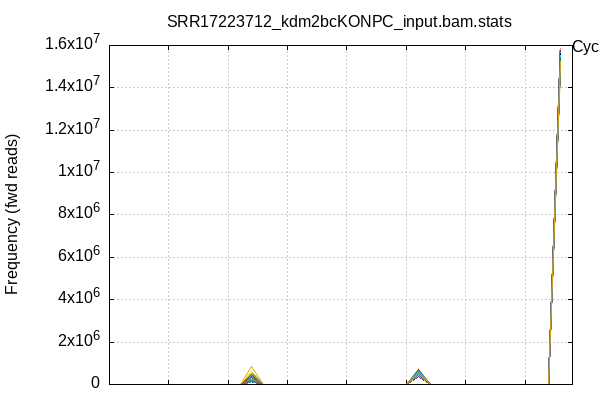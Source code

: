 
            set terminal png size 600,400 truecolor
            set output "SRR17223712_kdm2bcKONPC_input_stats/quals3.png"
            set grid xtics ytics y2tics back lc rgb "#cccccc"
            set multiplot
            
            set title "SRR17223712_kdm2bcKONPC_input.bam.stats" noenhanced
            set ylabel "Frequency (fwd reads)"
            set label "Cycle 6" at 38+1,15865788
            unset xlabel
            set xrange [0:39]
            set format x ""
            plot '-' using 1:2:3 with lines linecolor variable title ''
        1	0	1
2	0	1
3	0	1
4	0	1
5	0	1
6	0	1
7	0	1
8	0	1
9	0	1
10	0	1
11	0	1
12	318582	1
13	0	1
14	0	1
15	0	1
16	0	1
17	0	1
18	0	1
19	0	1
20	0	1
21	0	1
22	0	1
23	0	1
24	0	1
25	0	1
26	456720	1
27	0	1
28	0	1
29	0	1
30	0	1
31	0	1
32	0	1
33	0	1
34	0	1
35	0	1
36	0	1
37	0	1
38	15607670	1

1	0	2
2	0	2
3	3663	2
4	0	2
5	0	2
6	0	2
7	0	2
8	0	2
9	0	2
10	0	2
11	0	2
12	238288	2
13	0	2
14	0	2
15	0	2
16	0	2
17	0	2
18	0	2
19	0	2
20	0	2
21	0	2
22	0	2
23	0	2
24	0	2
25	0	2
26	439606	2
27	0	2
28	0	2
29	0	2
30	0	2
31	0	2
32	0	2
33	0	2
34	0	2
35	0	2
36	0	2
37	0	2
38	15701415	2

1	0	3
2	0	3
3	420	3
4	0	3
5	0	3
6	0	3
7	0	3
8	0	3
9	0	3
10	0	3
11	0	3
12	194847	3
13	0	3
14	0	3
15	0	3
16	0	3
17	0	3
18	0	3
19	0	3
20	0	3
21	0	3
22	0	3
23	0	3
24	0	3
25	0	3
26	399866	3
27	0	3
28	0	3
29	0	3
30	0	3
31	0	3
32	0	3
33	0	3
34	0	3
35	0	3
36	0	3
37	0	3
38	15787839	3

1	0	4
2	0	4
3	0	4
4	0	4
5	0	4
6	0	4
7	0	4
8	0	4
9	0	4
10	0	4
11	0	4
12	168970	4
13	0	4
14	0	4
15	0	4
16	0	4
17	0	4
18	0	4
19	0	4
20	0	4
21	0	4
22	0	4
23	0	4
24	0	4
25	0	4
26	380239	4
27	0	4
28	0	4
29	0	4
30	0	4
31	0	4
32	0	4
33	0	4
34	0	4
35	0	4
36	0	4
37	0	4
38	15833763	4

1	0	5
2	0	5
3	0	5
4	0	5
5	0	5
6	0	5
7	0	5
8	0	5
9	0	5
10	0	5
11	0	5
12	160645	5
13	0	5
14	0	5
15	0	5
16	0	5
17	0	5
18	0	5
19	0	5
20	0	5
21	0	5
22	0	5
23	0	5
24	0	5
25	0	5
26	374675	5
27	0	5
28	0	5
29	0	5
30	0	5
31	0	5
32	0	5
33	0	5
34	0	5
35	0	5
36	0	5
37	0	5
38	15847652	5

1	0	6
2	0	6
3	0	6
4	0	6
5	0	6
6	0	6
7	0	6
8	0	6
9	0	6
10	0	6
11	0	6
12	152616	6
13	0	6
14	0	6
15	0	6
16	0	6
17	0	6
18	0	6
19	0	6
20	0	6
21	0	6
22	0	6
23	0	6
24	0	6
25	0	6
26	364568	6
27	0	6
28	0	6
29	0	6
30	0	6
31	0	6
32	0	6
33	0	6
34	0	6
35	0	6
36	0	6
37	0	6
38	15865788	6

1	0	7
2	0	7
3	0	7
4	0	7
5	0	7
6	0	7
7	0	7
8	0	7
9	0	7
10	0	7
11	0	7
12	154288	7
13	0	7
14	0	7
15	0	7
16	0	7
17	0	7
18	0	7
19	0	7
20	0	7
21	0	7
22	0	7
23	0	7
24	0	7
25	0	7
26	384424	7
27	0	7
28	0	7
29	0	7
30	0	7
31	0	7
32	0	7
33	0	7
34	0	7
35	0	7
36	0	7
37	0	7
38	15844260	7

1	0	8
2	0	8
3	0	8
4	0	8
5	0	8
6	0	8
7	0	8
8	0	8
9	0	8
10	0	8
11	0	8
12	149519	8
13	0	8
14	0	8
15	0	8
16	0	8
17	0	8
18	0	8
19	0	8
20	0	8
21	0	8
22	0	8
23	0	8
24	0	8
25	0	8
26	377430	8
27	0	8
28	0	8
29	0	8
30	0	8
31	0	8
32	0	8
33	0	8
34	0	8
35	0	8
36	0	8
37	0	8
38	15856023	8

1	0	9
2	0	9
3	0	9
4	0	9
5	0	9
6	0	9
7	0	9
8	0	9
9	0	9
10	0	9
11	0	9
12	150281	9
13	0	9
14	0	9
15	0	9
16	0	9
17	0	9
18	0	9
19	0	9
20	0	9
21	0	9
22	0	9
23	0	9
24	0	9
25	0	9
26	374096	9
27	0	9
28	0	9
29	0	9
30	0	9
31	0	9
32	0	9
33	0	9
34	0	9
35	0	9
36	0	9
37	0	9
38	15858595	9

1	0	10
2	0	10
3	0	10
4	0	10
5	0	10
6	0	10
7	0	10
8	0	10
9	0	10
10	0	10
11	0	10
12	152568	10
13	0	10
14	0	10
15	0	10
16	0	10
17	0	10
18	0	10
19	0	10
20	0	10
21	0	10
22	0	10
23	0	10
24	0	10
25	0	10
26	394018	10
27	0	10
28	0	10
29	0	10
30	0	10
31	0	10
32	0	10
33	0	10
34	0	10
35	0	10
36	0	10
37	0	10
38	15836386	10

1	0	11
2	0	11
3	229	11
4	0	11
5	0	11
6	0	11
7	0	11
8	0	11
9	0	11
10	0	11
11	0	11
12	154263	11
13	0	11
14	0	11
15	0	11
16	0	11
17	0	11
18	0	11
19	0	11
20	0	11
21	0	11
22	0	11
23	0	11
24	0	11
25	0	11
26	387239	11
27	0	11
28	0	11
29	0	11
30	0	11
31	0	11
32	0	11
33	0	11
34	0	11
35	0	11
36	0	11
37	0	11
38	15841241	11

1	0	12
2	0	12
3	0	12
4	0	12
5	0	12
6	0	12
7	0	12
8	0	12
9	0	12
10	0	12
11	0	12
12	152896	12
13	0	12
14	0	12
15	0	12
16	0	12
17	0	12
18	0	12
19	0	12
20	0	12
21	0	12
22	0	12
23	0	12
24	0	12
25	0	12
26	384953	12
27	0	12
28	0	12
29	0	12
30	0	12
31	0	12
32	0	12
33	0	12
34	0	12
35	0	12
36	0	12
37	0	12
38	15845123	12

1	0	13
2	0	13
3	164	13
4	0	13
5	0	13
6	0	13
7	0	13
8	0	13
9	0	13
10	0	13
11	0	13
12	155357	13
13	0	13
14	0	13
15	0	13
16	0	13
17	0	13
18	0	13
19	0	13
20	0	13
21	0	13
22	0	13
23	0	13
24	0	13
25	0	13
26	395806	13
27	0	13
28	0	13
29	0	13
30	0	13
31	0	13
32	0	13
33	0	13
34	0	13
35	0	13
36	0	13
37	0	13
38	15831645	13

1	0	14
2	0	14
3	0	14
4	0	14
5	0	14
6	0	14
7	0	14
8	0	14
9	0	14
10	0	14
11	0	14
12	157038	14
13	0	14
14	0	14
15	0	14
16	0	14
17	0	14
18	0	14
19	0	14
20	0	14
21	0	14
22	0	14
23	0	14
24	0	14
25	0	14
26	398957	14
27	0	14
28	0	14
29	0	14
30	0	14
31	0	14
32	0	14
33	0	14
34	0	14
35	0	14
36	0	14
37	0	14
38	15826977	14

1	0	15
2	0	15
3	0	15
4	0	15
5	0	15
6	0	15
7	0	15
8	0	15
9	0	15
10	0	15
11	0	15
12	157903	15
13	0	15
14	0	15
15	0	15
16	0	15
17	0	15
18	0	15
19	0	15
20	0	15
21	0	15
22	0	15
23	0	15
24	0	15
25	0	15
26	402022	15
27	0	15
28	0	15
29	0	15
30	0	15
31	0	15
32	0	15
33	0	15
34	0	15
35	0	15
36	0	15
37	0	15
38	15823047	15

1	0	16
2	0	16
3	0	16
4	0	16
5	0	16
6	0	16
7	0	16
8	0	16
9	0	16
10	0	16
11	0	16
12	157009	16
13	0	16
14	0	16
15	0	16
16	0	16
17	0	16
18	0	16
19	0	16
20	0	16
21	0	16
22	0	16
23	0	16
24	0	16
25	0	16
26	398138	16
27	0	16
28	0	16
29	0	16
30	0	16
31	0	16
32	0	16
33	0	16
34	0	16
35	0	16
36	0	16
37	0	16
38	15827825	16

1	0	17
2	0	17
3	0	17
4	0	17
5	0	17
6	0	17
7	0	17
8	0	17
9	0	17
10	0	17
11	0	17
12	160787	17
13	0	17
14	0	17
15	0	17
16	0	17
17	0	17
18	0	17
19	0	17
20	0	17
21	0	17
22	0	17
23	0	17
24	0	17
25	0	17
26	401123	17
27	0	17
28	0	17
29	0	17
30	0	17
31	0	17
32	0	17
33	0	17
34	0	17
35	0	17
36	0	17
37	0	17
38	15821062	17

1	0	18
2	0	18
3	0	18
4	0	18
5	0	18
6	0	18
7	0	18
8	0	18
9	0	18
10	0	18
11	0	18
12	163009	18
13	0	18
14	0	18
15	0	18
16	0	18
17	0	18
18	0	18
19	0	18
20	0	18
21	0	18
22	0	18
23	0	18
24	0	18
25	0	18
26	407756	18
27	0	18
28	0	18
29	0	18
30	0	18
31	0	18
32	0	18
33	0	18
34	0	18
35	0	18
36	0	18
37	0	18
38	15812207	18

1	0	19
2	0	19
3	0	19
4	0	19
5	0	19
6	0	19
7	0	19
8	0	19
9	0	19
10	0	19
11	0	19
12	162934	19
13	0	19
14	0	19
15	0	19
16	0	19
17	0	19
18	0	19
19	0	19
20	0	19
21	0	19
22	0	19
23	0	19
24	0	19
25	0	19
26	406752	19
27	0	19
28	0	19
29	0	19
30	0	19
31	0	19
32	0	19
33	0	19
34	0	19
35	0	19
36	0	19
37	0	19
38	15813286	19

1	0	20
2	0	20
3	0	20
4	0	20
5	0	20
6	0	20
7	0	20
8	0	20
9	0	20
10	0	20
11	0	20
12	174047	20
13	0	20
14	0	20
15	0	20
16	0	20
17	0	20
18	0	20
19	0	20
20	0	20
21	0	20
22	0	20
23	0	20
24	0	20
25	0	20
26	423559	20
27	0	20
28	0	20
29	0	20
30	0	20
31	0	20
32	0	20
33	0	20
34	0	20
35	0	20
36	0	20
37	0	20
38	15785366	20

1	0	21
2	0	21
3	0	21
4	0	21
5	0	21
6	0	21
7	0	21
8	0	21
9	0	21
10	0	21
11	0	21
12	168492	21
13	0	21
14	0	21
15	0	21
16	0	21
17	0	21
18	0	21
19	0	21
20	0	21
21	0	21
22	0	21
23	0	21
24	0	21
25	0	21
26	408101	21
27	0	21
28	0	21
29	0	21
30	0	21
31	0	21
32	0	21
33	0	21
34	0	21
35	0	21
36	0	21
37	0	21
38	15806379	21

1	0	22
2	0	22
3	0	22
4	0	22
5	0	22
6	0	22
7	0	22
8	0	22
9	0	22
10	0	22
11	0	22
12	177446	22
13	0	22
14	0	22
15	0	22
16	0	22
17	0	22
18	0	22
19	0	22
20	0	22
21	0	22
22	0	22
23	0	22
24	0	22
25	0	22
26	430470	22
27	0	22
28	0	22
29	0	22
30	0	22
31	0	22
32	0	22
33	0	22
34	0	22
35	0	22
36	0	22
37	0	22
38	15775056	22

1	0	23
2	0	23
3	0	23
4	0	23
5	0	23
6	0	23
7	0	23
8	0	23
9	0	23
10	0	23
11	0	23
12	176614	23
13	0	23
14	0	23
15	0	23
16	0	23
17	0	23
18	0	23
19	0	23
20	0	23
21	0	23
22	0	23
23	0	23
24	0	23
25	0	23
26	425274	23
27	0	23
28	0	23
29	0	23
30	0	23
31	0	23
32	0	23
33	0	23
34	0	23
35	0	23
36	0	23
37	0	23
38	15781084	23

1	0	24
2	0	24
3	0	24
4	0	24
5	0	24
6	0	24
7	0	24
8	0	24
9	0	24
10	0	24
11	0	24
12	182859	24
13	0	24
14	0	24
15	0	24
16	0	24
17	0	24
18	0	24
19	0	24
20	0	24
21	0	24
22	0	24
23	0	24
24	0	24
25	0	24
26	434526	24
27	0	24
28	0	24
29	0	24
30	0	24
31	0	24
32	0	24
33	0	24
34	0	24
35	0	24
36	0	24
37	0	24
38	15765587	24

1	0	25
2	0	25
3	0	25
4	0	25
5	0	25
6	0	25
7	0	25
8	0	25
9	0	25
10	0	25
11	0	25
12	190019	25
13	0	25
14	0	25
15	0	25
16	0	25
17	0	25
18	0	25
19	0	25
20	0	25
21	0	25
22	0	25
23	0	25
24	0	25
25	0	25
26	441639	25
27	0	25
28	0	25
29	0	25
30	0	25
31	0	25
32	0	25
33	0	25
34	0	25
35	0	25
36	0	25
37	0	25
38	15751314	25

1	0	26
2	0	26
3	0	26
4	0	26
5	0	26
6	0	26
7	0	26
8	0	26
9	0	26
10	0	26
11	0	26
12	211145	26
13	0	26
14	0	26
15	0	26
16	0	26
17	0	26
18	0	26
19	0	26
20	0	26
21	0	26
22	0	26
23	0	26
24	0	26
25	0	26
26	439508	26
27	0	26
28	0	26
29	0	26
30	0	26
31	0	26
32	0	26
33	0	26
34	0	26
35	0	26
36	0	26
37	0	26
38	15732319	26

1	0	27
2	0	27
3	0	27
4	0	27
5	0	27
6	0	27
7	0	27
8	0	27
9	0	27
10	0	27
11	0	27
12	216403	27
13	0	27
14	0	27
15	0	27
16	0	27
17	0	27
18	0	27
19	0	27
20	0	27
21	0	27
22	0	27
23	0	27
24	0	27
25	0	27
26	441816	27
27	0	27
28	0	27
29	0	27
30	0	27
31	0	27
32	0	27
33	0	27
34	0	27
35	0	27
36	0	27
37	0	27
38	15724753	27

1	0	28
2	0	28
3	0	28
4	0	28
5	0	28
6	0	28
7	0	28
8	0	28
9	0	28
10	0	28
11	0	28
12	216386	28
13	0	28
14	0	28
15	0	28
16	0	28
17	0	28
18	0	28
19	0	28
20	0	28
21	0	28
22	0	28
23	0	28
24	0	28
25	0	28
26	439477	28
27	0	28
28	0	28
29	0	28
30	0	28
31	0	28
32	0	28
33	0	28
34	0	28
35	0	28
36	0	28
37	0	28
38	15727109	28

1	0	29
2	0	29
3	0	29
4	0	29
5	0	29
6	0	29
7	0	29
8	0	29
9	0	29
10	0	29
11	0	29
12	221997	29
13	0	29
14	0	29
15	0	29
16	0	29
17	0	29
18	0	29
19	0	29
20	0	29
21	0	29
22	0	29
23	0	29
24	0	29
25	0	29
26	442018	29
27	0	29
28	0	29
29	0	29
30	0	29
31	0	29
32	0	29
33	0	29
34	0	29
35	0	29
36	0	29
37	0	29
38	15718957	29

1	0	30
2	0	30
3	0	30
4	0	30
5	0	30
6	0	30
7	0	30
8	0	30
9	0	30
10	0	30
11	0	30
12	231679	30
13	0	30
14	0	30
15	0	30
16	0	30
17	0	30
18	0	30
19	0	30
20	0	30
21	0	30
22	0	30
23	0	30
24	0	30
25	0	30
26	456364	30
27	0	30
28	0	30
29	0	30
30	0	30
31	0	30
32	0	30
33	0	30
34	0	30
35	0	30
36	0	30
37	0	30
38	15694929	30

1	0	31
2	0	31
3	0	31
4	0	31
5	0	31
6	0	31
7	0	31
8	0	31
9	0	31
10	0	31
11	0	31
12	232403	31
13	0	31
14	0	31
15	0	31
16	0	31
17	0	31
18	0	31
19	0	31
20	0	31
21	0	31
22	0	31
23	0	31
24	0	31
25	0	31
26	456266	31
27	0	31
28	0	31
29	0	31
30	0	31
31	0	31
32	0	31
33	0	31
34	0	31
35	0	31
36	0	31
37	0	31
38	15694303	31

1	0	32
2	0	32
3	0	32
4	0	32
5	0	32
6	0	32
7	0	32
8	0	32
9	0	32
10	0	32
11	0	32
12	235594	32
13	0	32
14	0	32
15	0	32
16	0	32
17	0	32
18	0	32
19	0	32
20	0	32
21	0	32
22	0	32
23	0	32
24	0	32
25	0	32
26	459983	32
27	0	32
28	0	32
29	0	32
30	0	32
31	0	32
32	0	32
33	0	32
34	0	32
35	0	32
36	0	32
37	0	32
38	15687395	32

1	0	33
2	0	33
3	0	33
4	0	33
5	0	33
6	0	33
7	0	33
8	0	33
9	0	33
10	0	33
11	0	33
12	239974	33
13	0	33
14	0	33
15	0	33
16	0	33
17	0	33
18	0	33
19	0	33
20	0	33
21	0	33
22	0	33
23	0	33
24	0	33
25	0	33
26	457973	33
27	0	33
28	0	33
29	0	33
30	0	33
31	0	33
32	0	33
33	0	33
34	0	33
35	0	33
36	0	33
37	0	33
38	15685025	33

1	0	34
2	0	34
3	0	34
4	0	34
5	0	34
6	0	34
7	0	34
8	0	34
9	0	34
10	0	34
11	0	34
12	249468	34
13	0	34
14	0	34
15	0	34
16	0	34
17	0	34
18	0	34
19	0	34
20	0	34
21	0	34
22	0	34
23	0	34
24	0	34
25	0	34
26	464332	34
27	0	34
28	0	34
29	0	34
30	0	34
31	0	34
32	0	34
33	0	34
34	0	34
35	0	34
36	0	34
37	0	34
38	15669172	34

1	0	35
2	0	35
3	0	35
4	0	35
5	0	35
6	0	35
7	0	35
8	0	35
9	0	35
10	0	35
11	0	35
12	254045	35
13	0	35
14	0	35
15	0	35
16	0	35
17	0	35
18	0	35
19	0	35
20	0	35
21	0	35
22	0	35
23	0	35
24	0	35
25	0	35
26	475798	35
27	0	35
28	0	35
29	0	35
30	0	35
31	0	35
32	0	35
33	0	35
34	0	35
35	0	35
36	0	35
37	0	35
38	15653129	35

1	0	36
2	0	36
3	0	36
4	0	36
5	0	36
6	0	36
7	0	36
8	0	36
9	0	36
10	0	36
11	0	36
12	263592	36
13	0	36
14	0	36
15	0	36
16	0	36
17	0	36
18	0	36
19	0	36
20	0	36
21	0	36
22	0	36
23	0	36
24	0	36
25	0	36
26	478315	36
27	0	36
28	0	36
29	0	36
30	0	36
31	0	36
32	0	36
33	0	36
34	0	36
35	0	36
36	0	36
37	0	36
38	15641065	36

1	0	37
2	0	37
3	0	37
4	0	37
5	0	37
6	0	37
7	0	37
8	0	37
9	0	37
10	0	37
11	0	37
12	266728	37
13	0	37
14	0	37
15	0	37
16	0	37
17	0	37
18	0	37
19	0	37
20	0	37
21	0	37
22	0	37
23	0	37
24	0	37
25	0	37
26	491366	37
27	0	37
28	0	37
29	0	37
30	0	37
31	0	37
32	0	37
33	0	37
34	0	37
35	0	37
36	0	37
37	0	37
38	15624878	37

1	0	38
2	0	38
3	0	38
4	0	38
5	0	38
6	0	38
7	0	38
8	0	38
9	0	38
10	0	38
11	0	38
12	270229	38
13	0	38
14	0	38
15	0	38
16	0	38
17	0	38
18	0	38
19	0	38
20	0	38
21	0	38
22	0	38
23	0	38
24	0	38
25	0	38
26	482395	38
27	0	38
28	0	38
29	0	38
30	0	38
31	0	38
32	0	38
33	0	38
34	0	38
35	0	38
36	0	38
37	0	38
38	15630348	38

1	0	39
2	0	39
3	9	39
4	0	39
5	0	39
6	0	39
7	0	39
8	0	39
9	0	39
10	0	39
11	0	39
12	271259	39
13	0	39
14	0	39
15	0	39
16	0	39
17	0	39
18	0	39
19	0	39
20	0	39
21	0	39
22	0	39
23	0	39
24	0	39
25	0	39
26	478978	39
27	0	39
28	0	39
29	0	39
30	0	39
31	0	39
32	0	39
33	0	39
34	0	39
35	0	39
36	0	39
37	0	39
38	15632726	39

1	0	40
2	0	40
3	0	40
4	0	40
5	0	40
6	0	40
7	0	40
8	0	40
9	0	40
10	0	40
11	0	40
12	278400	40
13	0	40
14	0	40
15	0	40
16	0	40
17	0	40
18	0	40
19	0	40
20	0	40
21	0	40
22	0	40
23	0	40
24	0	40
25	0	40
26	501177	40
27	0	40
28	0	40
29	0	40
30	0	40
31	0	40
32	0	40
33	0	40
34	0	40
35	0	40
36	0	40
37	0	40
38	15603395	40

1	0	41
2	0	41
3	5	41
4	0	41
5	0	41
6	0	41
7	0	41
8	0	41
9	0	41
10	0	41
11	0	41
12	294804	41
13	0	41
14	0	41
15	0	41
16	0	41
17	0	41
18	0	41
19	0	41
20	0	41
21	0	41
22	0	41
23	0	41
24	0	41
25	0	41
26	515066	41
27	0	41
28	0	41
29	0	41
30	0	41
31	0	41
32	0	41
33	0	41
34	0	41
35	0	41
36	0	41
37	0	41
38	15573097	41

1	0	42
2	0	42
3	0	42
4	0	42
5	0	42
6	0	42
7	0	42
8	0	42
9	0	42
10	0	42
11	0	42
12	294512	42
13	0	42
14	0	42
15	0	42
16	0	42
17	0	42
18	0	42
19	0	42
20	0	42
21	0	42
22	0	42
23	0	42
24	0	42
25	0	42
26	492863	42
27	0	42
28	0	42
29	0	42
30	0	42
31	0	42
32	0	42
33	0	42
34	0	42
35	0	42
36	0	42
37	0	42
38	15595597	42

1	0	43
2	0	43
3	0	43
4	0	43
5	0	43
6	0	43
7	0	43
8	0	43
9	0	43
10	0	43
11	0	43
12	624784	43
13	0	43
14	0	43
15	0	43
16	0	43
17	0	43
18	0	43
19	0	43
20	0	43
21	0	43
22	0	43
23	0	43
24	0	43
25	0	43
26	568322	43
27	0	43
28	0	43
29	0	43
30	0	43
31	0	43
32	0	43
33	0	43
34	0	43
35	0	43
36	0	43
37	0	43
38	15189866	43

1	0	44
2	0	44
3	0	44
4	0	44
5	0	44
6	0	44
7	0	44
8	0	44
9	0	44
10	0	44
11	0	44
12	346236	44
13	0	44
14	0	44
15	0	44
16	0	44
17	0	44
18	0	44
19	0	44
20	0	44
21	0	44
22	0	44
23	0	44
24	0	44
25	0	44
26	560517	44
27	0	44
28	0	44
29	0	44
30	0	44
31	0	44
32	0	44
33	0	44
34	0	44
35	0	44
36	0	44
37	0	44
38	15476219	44

1	0	45
2	0	45
3	20	45
4	0	45
5	0	45
6	0	45
7	0	45
8	0	45
9	0	45
10	0	45
11	0	45
12	299722	45
13	0	45
14	0	45
15	0	45
16	0	45
17	0	45
18	0	45
19	0	45
20	0	45
21	0	45
22	0	45
23	0	45
24	0	45
25	0	45
26	496096	45
27	0	45
28	0	45
29	0	45
30	0	45
31	0	45
32	0	45
33	0	45
34	0	45
35	0	45
36	0	45
37	0	45
38	15587134	45

1	0	46
2	0	46
3	0	46
4	0	46
5	0	46
6	0	46
7	0	46
8	0	46
9	0	46
10	0	46
11	0	46
12	324748	46
13	0	46
14	0	46
15	0	46
16	0	46
17	0	46
18	0	46
19	0	46
20	0	46
21	0	46
22	0	46
23	0	46
24	0	46
25	0	46
26	529214	46
27	0	46
28	0	46
29	0	46
30	0	46
31	0	46
32	0	46
33	0	46
34	0	46
35	0	46
36	0	46
37	0	46
38	15529010	46

1	0	47
2	0	47
3	0	47
4	0	47
5	0	47
6	0	47
7	0	47
8	0	47
9	0	47
10	0	47
11	0	47
12	328964	47
13	0	47
14	0	47
15	0	47
16	0	47
17	0	47
18	0	47
19	0	47
20	0	47
21	0	47
22	0	47
23	0	47
24	0	47
25	0	47
26	559066	47
27	0	47
28	0	47
29	0	47
30	0	47
31	0	47
32	0	47
33	0	47
34	0	47
35	0	47
36	0	47
37	0	47
38	15494942	47

1	0	48
2	0	48
3	0	48
4	0	48
5	0	48
6	0	48
7	0	48
8	0	48
9	0	48
10	0	48
11	0	48
12	309551	48
13	0	48
14	0	48
15	0	48
16	0	48
17	0	48
18	0	48
19	0	48
20	0	48
21	0	48
22	0	48
23	0	48
24	0	48
25	0	48
26	510849	48
27	0	48
28	0	48
29	0	48
30	0	48
31	0	48
32	0	48
33	0	48
34	0	48
35	0	48
36	0	48
37	0	48
38	15562572	48

1	0	49
2	0	49
3	0	49
4	0	49
5	0	49
6	0	49
7	0	49
8	0	49
9	0	49
10	0	49
11	0	49
12	324266	49
13	0	49
14	0	49
15	0	49
16	0	49
17	0	49
18	0	49
19	0	49
20	0	49
21	0	49
22	0	49
23	0	49
24	0	49
25	0	49
26	527156	49
27	0	49
28	0	49
29	0	49
30	0	49
31	0	49
32	0	49
33	0	49
34	0	49
35	0	49
36	0	49
37	0	49
38	15531550	49

1	0	50
2	0	50
3	0	50
4	0	50
5	0	50
6	0	50
7	0	50
8	0	50
9	0	50
10	0	50
11	0	50
12	325668	50
13	0	50
14	0	50
15	0	50
16	0	50
17	0	50
18	0	50
19	0	50
20	0	50
21	0	50
22	0	50
23	0	50
24	0	50
25	0	50
26	532071	50
27	0	50
28	0	50
29	0	50
30	0	50
31	0	50
32	0	50
33	0	50
34	0	50
35	0	50
36	0	50
37	0	50
38	15525233	50

1	0	51
2	0	51
3	0	51
4	0	51
5	0	51
6	0	51
7	0	51
8	0	51
9	0	51
10	0	51
11	0	51
12	328490	51
13	0	51
14	0	51
15	0	51
16	0	51
17	0	51
18	0	51
19	0	51
20	0	51
21	0	51
22	0	51
23	0	51
24	0	51
25	0	51
26	522866	51
27	0	51
28	0	51
29	0	51
30	0	51
31	0	51
32	0	51
33	0	51
34	0	51
35	0	51
36	0	51
37	0	51
38	15531616	51

1	0	52
2	0	52
3	0	52
4	0	52
5	0	52
6	0	52
7	0	52
8	0	52
9	0	52
10	0	52
11	0	52
12	325436	52
13	0	52
14	0	52
15	0	52
16	0	52
17	0	52
18	0	52
19	0	52
20	0	52
21	0	52
22	0	52
23	0	52
24	0	52
25	0	52
26	506848	52
27	0	52
28	0	52
29	0	52
30	0	52
31	0	52
32	0	52
33	0	52
34	0	52
35	0	52
36	0	52
37	0	52
38	15550688	52

1	0	53
2	0	53
3	0	53
4	0	53
5	0	53
6	0	53
7	0	53
8	0	53
9	0	53
10	0	53
11	0	53
12	373407	53
13	0	53
14	0	53
15	0	53
16	0	53
17	0	53
18	0	53
19	0	53
20	0	53
21	0	53
22	0	53
23	0	53
24	0	53
25	0	53
26	568434	53
27	0	53
28	0	53
29	0	53
30	0	53
31	0	53
32	0	53
33	0	53
34	0	53
35	0	53
36	0	53
37	0	53
38	15441131	53

1	0	54
2	0	54
3	0	54
4	0	54
5	0	54
6	0	54
7	0	54
8	0	54
9	0	54
10	0	54
11	0	54
12	345221	54
13	0	54
14	0	54
15	0	54
16	0	54
17	0	54
18	0	54
19	0	54
20	0	54
21	0	54
22	0	54
23	0	54
24	0	54
25	0	54
26	545908	54
27	0	54
28	0	54
29	0	54
30	0	54
31	0	54
32	0	54
33	0	54
34	0	54
35	0	54
36	0	54
37	0	54
38	15491843	54

1	0	55
2	0	55
3	0	55
4	0	55
5	0	55
6	0	55
7	0	55
8	0	55
9	0	55
10	0	55
11	0	55
12	400852	55
13	0	55
14	0	55
15	0	55
16	0	55
17	0	55
18	0	55
19	0	55
20	0	55
21	0	55
22	0	55
23	0	55
24	0	55
25	0	55
26	608369	55
27	0	55
28	0	55
29	0	55
30	0	55
31	0	55
32	0	55
33	0	55
34	0	55
35	0	55
36	0	55
37	0	55
38	15373751	55

1	0	56
2	0	56
3	0	56
4	0	56
5	0	56
6	0	56
7	0	56
8	0	56
9	0	56
10	0	56
11	0	56
12	404143	56
13	0	56
14	0	56
15	0	56
16	0	56
17	0	56
18	0	56
19	0	56
20	0	56
21	0	56
22	0	56
23	0	56
24	0	56
25	0	56
26	597810	56
27	0	56
28	0	56
29	0	56
30	0	56
31	0	56
32	0	56
33	0	56
34	0	56
35	0	56
36	0	56
37	0	56
38	15381019	56

1	0	57
2	0	57
3	0	57
4	0	57
5	0	57
6	0	57
7	0	57
8	0	57
9	0	57
10	0	57
11	0	57
12	401379	57
13	0	57
14	0	57
15	0	57
16	0	57
17	0	57
18	0	57
19	0	57
20	0	57
21	0	57
22	0	57
23	0	57
24	0	57
25	0	57
26	637504	57
27	0	57
28	0	57
29	0	57
30	0	57
31	0	57
32	0	57
33	0	57
34	0	57
35	0	57
36	0	57
37	0	57
38	15344089	57

1	0	58
2	0	58
3	0	58
4	0	58
5	0	58
6	0	58
7	0	58
8	0	58
9	0	58
10	0	58
11	0	58
12	482936	58
13	0	58
14	0	58
15	0	58
16	0	58
17	0	58
18	0	58
19	0	58
20	0	58
21	0	58
22	0	58
23	0	58
24	0	58
25	0	58
26	666484	58
27	0	58
28	0	58
29	0	58
30	0	58
31	0	58
32	0	58
33	0	58
34	0	58
35	0	58
36	0	58
37	0	58
38	15233552	58

1	0	59
2	0	59
3	0	59
4	0	59
5	0	59
6	0	59
7	0	59
8	0	59
9	0	59
10	0	59
11	0	59
12	377712	59
13	0	59
14	0	59
15	0	59
16	0	59
17	0	59
18	0	59
19	0	59
20	0	59
21	0	59
22	0	59
23	0	59
24	0	59
25	0	59
26	547214	59
27	0	59
28	0	59
29	0	59
30	0	59
31	0	59
32	0	59
33	0	59
34	0	59
35	0	59
36	0	59
37	0	59
38	15458046	59

1	0	60
2	0	60
3	0	60
4	0	60
5	0	60
6	0	60
7	0	60
8	0	60
9	0	60
10	0	60
11	0	60
12	395583	60
13	0	60
14	0	60
15	0	60
16	0	60
17	0	60
18	0	60
19	0	60
20	0	60
21	0	60
22	0	60
23	0	60
24	0	60
25	0	60
26	610969	60
27	0	60
28	0	60
29	0	60
30	0	60
31	0	60
32	0	60
33	0	60
34	0	60
35	0	60
36	0	60
37	0	60
38	15376420	60

1	0	61
2	0	61
3	911	61
4	0	61
5	0	61
6	0	61
7	0	61
8	0	61
9	0	61
10	0	61
11	0	61
12	484998	61
13	0	61
14	0	61
15	0	61
16	0	61
17	0	61
18	0	61
19	0	61
20	0	61
21	0	61
22	0	61
23	0	61
24	0	61
25	0	61
26	654026	61
27	0	61
28	0	61
29	0	61
30	0	61
31	0	61
32	0	61
33	0	61
34	0	61
35	0	61
36	0	61
37	0	61
38	15243037	61

1	0	62
2	0	62
3	0	62
4	0	62
5	0	62
6	0	62
7	0	62
8	0	62
9	0	62
10	0	62
11	0	62
12	448278	62
13	0	62
14	0	62
15	0	62
16	0	62
17	0	62
18	0	62
19	0	62
20	0	62
21	0	62
22	0	62
23	0	62
24	0	62
25	0	62
26	612826	62
27	0	62
28	0	62
29	0	62
30	0	62
31	0	62
32	0	62
33	0	62
34	0	62
35	0	62
36	0	62
37	0	62
38	15321868	62

1	0	63
2	0	63
3	0	63
4	0	63
5	0	63
6	0	63
7	0	63
8	0	63
9	0	63
10	0	63
11	0	63
12	395128	63
13	0	63
14	0	63
15	0	63
16	0	63
17	0	63
18	0	63
19	0	63
20	0	63
21	0	63
22	0	63
23	0	63
24	0	63
25	0	63
26	568284	63
27	0	63
28	0	63
29	0	63
30	0	63
31	0	63
32	0	63
33	0	63
34	0	63
35	0	63
36	0	63
37	0	63
38	15419560	63

1	0	64
2	0	64
3	0	64
4	0	64
5	0	64
6	0	64
7	0	64
8	0	64
9	0	64
10	0	64
11	0	64
12	468502	64
13	0	64
14	0	64
15	0	64
16	0	64
17	0	64
18	0	64
19	0	64
20	0	64
21	0	64
22	0	64
23	0	64
24	0	64
25	0	64
26	668173	64
27	0	64
28	0	64
29	0	64
30	0	64
31	0	64
32	0	64
33	0	64
34	0	64
35	0	64
36	0	64
37	0	64
38	15246297	64

1	0	65
2	0	65
3	186	65
4	0	65
5	0	65
6	0	65
7	0	65
8	0	65
9	0	65
10	0	65
11	0	65
12	424488	65
13	0	65
14	0	65
15	0	65
16	0	65
17	0	65
18	0	65
19	0	65
20	0	65
21	0	65
22	0	65
23	0	65
24	0	65
25	0	65
26	638241	65
27	0	65
28	0	65
29	0	65
30	0	65
31	0	65
32	0	65
33	0	65
34	0	65
35	0	65
36	0	65
37	0	65
38	15320057	65

1	0	66
2	0	66
3	0	66
4	0	66
5	0	66
6	0	66
7	0	66
8	0	66
9	0	66
10	0	66
11	0	66
12	473698	66
13	0	66
14	0	66
15	0	66
16	0	66
17	0	66
18	0	66
19	0	66
20	0	66
21	0	66
22	0	66
23	0	66
24	0	66
25	0	66
26	692318	66
27	0	66
28	0	66
29	0	66
30	0	66
31	0	66
32	0	66
33	0	66
34	0	66
35	0	66
36	0	66
37	0	66
38	15216956	66

1	0	67
2	0	67
3	0	67
4	0	67
5	0	67
6	0	67
7	0	67
8	0	67
9	0	67
10	0	67
11	0	67
12	532363	67
13	0	67
14	0	67
15	0	67
16	0	67
17	0	67
18	0	67
19	0	67
20	0	67
21	0	67
22	0	67
23	0	67
24	0	67
25	0	67
26	721655	67
27	0	67
28	0	67
29	0	67
30	0	67
31	0	67
32	0	67
33	0	67
34	0	67
35	0	67
36	0	67
37	0	67
38	15128954	67

1	0	68
2	0	68
3	0	68
4	0	68
5	0	68
6	0	68
7	0	68
8	0	68
9	0	68
10	0	68
11	0	68
12	840575	68
13	0	68
14	0	68
15	0	68
16	0	68
17	0	68
18	0	68
19	0	68
20	0	68
21	0	68
22	0	68
23	0	68
24	0	68
25	0	68
26	609065	68
27	0	68
28	0	68
29	0	68
30	0	68
31	0	68
32	0	68
33	0	68
34	0	68
35	0	68
36	0	68
37	0	68
38	14933332	68

1	0	69
2	0	69
3	401	69
4	0	69
5	0	69
6	0	69
7	0	69
8	0	69
9	0	69
10	0	69
11	0	69
12	621146	69
13	0	69
14	0	69
15	0	69
16	0	69
17	0	69
18	0	69
19	0	69
20	0	69
21	0	69
22	0	69
23	0	69
24	0	69
25	0	69
26	751639	69
27	0	69
28	0	69
29	0	69
30	0	69
31	0	69
32	0	69
33	0	69
34	0	69
35	0	69
36	0	69
37	0	69
38	15009786	69

1	0	70
2	0	70
3	0	70
4	0	70
5	0	70
6	0	70
7	0	70
8	0	70
9	0	70
10	0	70
11	0	70
12	453301	70
13	0	70
14	0	70
15	0	70
16	0	70
17	0	70
18	0	70
19	0	70
20	0	70
21	0	70
22	0	70
23	0	70
24	0	70
25	0	70
26	715007	70
27	0	70
28	0	70
29	0	70
30	0	70
31	0	70
32	0	70
33	0	70
34	0	70
35	0	70
36	0	70
37	0	70
38	15214664	70

1	0	71
2	0	71
3	0	71
4	0	71
5	0	71
6	0	71
7	0	71
8	0	71
9	0	71
10	0	71
11	0	71
12	420507	71
13	0	71
14	0	71
15	0	71
16	0	71
17	0	71
18	0	71
19	0	71
20	0	71
21	0	71
22	0	71
23	0	71
24	0	71
25	0	71
26	630664	71
27	0	71
28	0	71
29	0	71
30	0	71
31	0	71
32	0	71
33	0	71
34	0	71
35	0	71
36	0	71
37	0	71
38	15331801	71

1	0	72
2	0	72
3	0	72
4	0	72
5	0	72
6	0	72
7	0	72
8	0	72
9	0	72
10	0	72
11	0	72
12	412757	72
13	0	72
14	0	72
15	0	72
16	0	72
17	0	72
18	0	72
19	0	72
20	0	72
21	0	72
22	0	72
23	0	72
24	0	72
25	0	72
26	588112	72
27	0	72
28	0	72
29	0	72
30	0	72
31	0	72
32	0	72
33	0	72
34	0	72
35	0	72
36	0	72
37	0	72
38	15382103	72

1	0	73
2	0	73
3	0	73
4	0	73
5	0	73
6	0	73
7	0	73
8	0	73
9	0	73
10	0	73
11	0	73
12	413541	73
13	0	73
14	0	73
15	0	73
16	0	73
17	0	73
18	0	73
19	0	73
20	0	73
21	0	73
22	0	73
23	0	73
24	0	73
25	0	73
26	575191	73
27	0	73
28	0	73
29	0	73
30	0	73
31	0	73
32	0	73
33	0	73
34	0	73
35	0	73
36	0	73
37	0	73
38	15394240	73

1	0	74
2	0	74
3	0	74
4	0	74
5	0	74
6	0	74
7	0	74
8	0	74
9	0	74
10	0	74
11	0	74
12	409005	74
13	0	74
14	0	74
15	0	74
16	0	74
17	0	74
18	0	74
19	0	74
20	0	74
21	0	74
22	0	74
23	0	74
24	0	74
25	0	74
26	557313	74
27	0	74
28	0	74
29	0	74
30	0	74
31	0	74
32	0	74
33	0	74
34	0	74
35	0	74
36	0	74
37	0	74
38	15416654	74

1	0	75
2	0	75
3	0	75
4	0	75
5	0	75
6	0	75
7	0	75
8	0	75
9	0	75
10	0	75
11	0	75
12	417992	75
13	0	75
14	0	75
15	0	75
16	0	75
17	0	75
18	0	75
19	0	75
20	0	75
21	0	75
22	0	75
23	0	75
24	0	75
25	0	75
26	566840	75
27	0	75
28	0	75
29	0	75
30	0	75
31	0	75
32	0	75
33	0	75
34	0	75
35	0	75
36	0	75
37	0	75
38	15398140	75

1	0	76
2	0	76
3	0	76
4	0	76
5	0	76
6	0	76
7	0	76
8	0	76
9	0	76
10	0	76
11	0	76
12	426735	76
13	0	76
14	0	76
15	0	76
16	0	76
17	0	76
18	0	76
19	0	76
20	0	76
21	0	76
22	0	76
23	0	76
24	0	76
25	0	76
26	575082	76
27	0	76
28	0	76
29	0	76
30	0	76
31	0	76
32	0	76
33	0	76
34	0	76
35	0	76
36	0	76
37	0	76
38	15381155	76

1	0	77
2	0	77
3	0	77
4	0	77
5	0	77
6	0	77
7	0	77
8	0	77
9	0	77
10	0	77
11	0	77
12	428025	77
13	0	77
14	0	77
15	0	77
16	0	77
17	0	77
18	0	77
19	0	77
20	0	77
21	0	77
22	0	77
23	0	77
24	0	77
25	0	77
26	572388	77
27	0	77
28	0	77
29	0	77
30	0	77
31	0	77
32	0	77
33	0	77
34	0	77
35	0	77
36	0	77
37	0	77
38	15382559	77

1	0	78
2	0	78
3	0	78
4	0	78
5	0	78
6	0	78
7	0	78
8	0	78
9	0	78
10	0	78
11	0	78
12	429057	78
13	0	78
14	0	78
15	0	78
16	0	78
17	0	78
18	0	78
19	0	78
20	0	78
21	0	78
22	0	78
23	0	78
24	0	78
25	0	78
26	572146	78
27	0	78
28	0	78
29	0	78
30	0	78
31	0	78
32	0	78
33	0	78
34	0	78
35	0	78
36	0	78
37	0	78
38	15381769	78

1	0	79
2	0	79
3	102	79
4	0	79
5	0	79
6	0	79
7	0	79
8	0	79
9	0	79
10	0	79
11	0	79
12	428736	79
13	0	79
14	0	79
15	0	79
16	0	79
17	0	79
18	0	79
19	0	79
20	0	79
21	0	79
22	0	79
23	0	79
24	0	79
25	0	79
26	566138	79
27	0	79
28	0	79
29	0	79
30	0	79
31	0	79
32	0	79
33	0	79
34	0	79
35	0	79
36	0	79
37	0	79
38	15387996	79

1	0	80
2	0	80
3	0	80
4	0	80
5	0	80
6	0	80
7	0	80
8	0	80
9	0	80
10	0	80
11	0	80
12	437032	80
13	0	80
14	0	80
15	0	80
16	0	80
17	0	80
18	0	80
19	0	80
20	0	80
21	0	80
22	0	80
23	0	80
24	0	80
25	0	80
26	574072	80
27	0	80
28	0	80
29	0	80
30	0	80
31	0	80
32	0	80
33	0	80
34	0	80
35	0	80
36	0	80
37	0	80
38	15371868	80

1	0	81
2	0	81
3	0	81
4	0	81
5	0	81
6	0	81
7	0	81
8	0	81
9	0	81
10	0	81
11	0	81
12	444414	81
13	0	81
14	0	81
15	0	81
16	0	81
17	0	81
18	0	81
19	0	81
20	0	81
21	0	81
22	0	81
23	0	81
24	0	81
25	0	81
26	581823	81
27	0	81
28	0	81
29	0	81
30	0	81
31	0	81
32	0	81
33	0	81
34	0	81
35	0	81
36	0	81
37	0	81
38	15356735	81

1	0	82
2	0	82
3	0	82
4	0	82
5	0	82
6	0	82
7	0	82
8	0	82
9	0	82
10	0	82
11	0	82
12	443073	82
13	0	82
14	0	82
15	0	82
16	0	82
17	0	82
18	0	82
19	0	82
20	0	82
21	0	82
22	0	82
23	0	82
24	0	82
25	0	82
26	574766	82
27	0	82
28	0	82
29	0	82
30	0	82
31	0	82
32	0	82
33	0	82
34	0	82
35	0	82
36	0	82
37	0	82
38	15365133	82

1	0	83
2	0	83
3	86	83
4	0	83
5	0	83
6	0	83
7	0	83
8	0	83
9	0	83
10	0	83
11	0	83
12	447655	83
13	0	83
14	0	83
15	0	83
16	0	83
17	0	83
18	0	83
19	0	83
20	0	83
21	0	83
22	0	83
23	0	83
24	0	83
25	0	83
26	580981	83
27	0	83
28	0	83
29	0	83
30	0	83
31	0	83
32	0	83
33	0	83
34	0	83
35	0	83
36	0	83
37	0	83
38	15354250	83

1	0	84
2	0	84
3	0	84
4	0	84
5	0	84
6	0	84
7	0	84
8	0	84
9	0	84
10	0	84
11	0	84
12	456377	84
13	0	84
14	0	84
15	0	84
16	0	84
17	0	84
18	0	84
19	0	84
20	0	84
21	0	84
22	0	84
23	0	84
24	0	84
25	0	84
26	587792	84
27	0	84
28	0	84
29	0	84
30	0	84
31	0	84
32	0	84
33	0	84
34	0	84
35	0	84
36	0	84
37	0	84
38	15338803	84

1	0	85
2	0	85
3	0	85
4	0	85
5	0	85
6	0	85
7	0	85
8	0	85
9	0	85
10	0	85
11	0	85
12	462603	85
13	0	85
14	0	85
15	0	85
16	0	85
17	0	85
18	0	85
19	0	85
20	0	85
21	0	85
22	0	85
23	0	85
24	0	85
25	0	85
26	591687	85
27	0	85
28	0	85
29	0	85
30	0	85
31	0	85
32	0	85
33	0	85
34	0	85
35	0	85
36	0	85
37	0	85
38	15328682	85

1	0	86
2	0	86
3	0	86
4	0	86
5	0	86
6	0	86
7	0	86
8	0	86
9	0	86
10	0	86
11	0	86
12	468421	86
13	0	86
14	0	86
15	0	86
16	0	86
17	0	86
18	0	86
19	0	86
20	0	86
21	0	86
22	0	86
23	0	86
24	0	86
25	0	86
26	598726	86
27	0	86
28	0	86
29	0	86
30	0	86
31	0	86
32	0	86
33	0	86
34	0	86
35	0	86
36	0	86
37	0	86
38	15315825	86

1	0	87
2	0	87
3	0	87
4	0	87
5	0	87
6	0	87
7	0	87
8	0	87
9	0	87
10	0	87
11	0	87
12	471796	87
13	0	87
14	0	87
15	0	87
16	0	87
17	0	87
18	0	87
19	0	87
20	0	87
21	0	87
22	0	87
23	0	87
24	0	87
25	0	87
26	597367	87
27	0	87
28	0	87
29	0	87
30	0	87
31	0	87
32	0	87
33	0	87
34	0	87
35	0	87
36	0	87
37	0	87
38	15313809	87

1	0	88
2	0	88
3	0	88
4	0	88
5	0	88
6	0	88
7	0	88
8	0	88
9	0	88
10	0	88
11	0	88
12	471402	88
13	0	88
14	0	88
15	0	88
16	0	88
17	0	88
18	0	88
19	0	88
20	0	88
21	0	88
22	0	88
23	0	88
24	0	88
25	0	88
26	594267	88
27	0	88
28	0	88
29	0	88
30	0	88
31	0	88
32	0	88
33	0	88
34	0	88
35	0	88
36	0	88
37	0	88
38	15317303	88

1	0	89
2	0	89
3	22	89
4	0	89
5	0	89
6	0	89
7	0	89
8	0	89
9	0	89
10	0	89
11	0	89
12	472254	89
13	0	89
14	0	89
15	0	89
16	0	89
17	0	89
18	0	89
19	0	89
20	0	89
21	0	89
22	0	89
23	0	89
24	0	89
25	0	89
26	594623	89
27	0	89
28	0	89
29	0	89
30	0	89
31	0	89
32	0	89
33	0	89
34	0	89
35	0	89
36	0	89
37	0	89
38	15316073	89

1	0	90
2	0	90
3	0	90
4	0	90
5	0	90
6	0	90
7	0	90
8	0	90
9	0	90
10	0	90
11	0	90
12	482122	90
13	0	90
14	0	90
15	0	90
16	0	90
17	0	90
18	0	90
19	0	90
20	0	90
21	0	90
22	0	90
23	0	90
24	0	90
25	0	90
26	603249	90
27	0	90
28	0	90
29	0	90
30	0	90
31	0	90
32	0	90
33	0	90
34	0	90
35	0	90
36	0	90
37	0	90
38	15297601	90

1	0	91
2	0	91
3	0	91
4	0	91
5	0	91
6	0	91
7	0	91
8	0	91
9	0	91
10	0	91
11	0	91
12	500065	91
13	0	91
14	0	91
15	0	91
16	0	91
17	0	91
18	0	91
19	0	91
20	0	91
21	0	91
22	0	91
23	0	91
24	0	91
25	0	91
26	626337	91
27	0	91
28	0	91
29	0	91
30	0	91
31	0	91
32	0	91
33	0	91
34	0	91
35	0	91
36	0	91
37	0	91
38	15256570	91

1	0	92
2	0	92
3	0	92
4	0	92
5	0	92
6	0	92
7	0	92
8	0	92
9	0	92
10	0	92
11	0	92
12	497613	92
13	0	92
14	0	92
15	0	92
16	0	92
17	0	92
18	0	92
19	0	92
20	0	92
21	0	92
22	0	92
23	0	92
24	0	92
25	0	92
26	617665	92
27	0	92
28	0	92
29	0	92
30	0	92
31	0	92
32	0	92
33	0	92
34	0	92
35	0	92
36	0	92
37	0	92
38	15267694	92

1	0	93
2	0	93
3	0	93
4	0	93
5	0	93
6	0	93
7	0	93
8	0	93
9	0	93
10	0	93
11	0	93
12	502542	93
13	0	93
14	0	93
15	0	93
16	0	93
17	0	93
18	0	93
19	0	93
20	0	93
21	0	93
22	0	93
23	0	93
24	0	93
25	0	93
26	622719	93
27	0	93
28	0	93
29	0	93
30	0	93
31	0	93
32	0	93
33	0	93
34	0	93
35	0	93
36	0	93
37	0	93
38	15257711	93

1	0	94
2	0	94
3	0	94
4	0	94
5	0	94
6	0	94
7	0	94
8	0	94
9	0	94
10	0	94
11	0	94
12	502162	94
13	0	94
14	0	94
15	0	94
16	0	94
17	0	94
18	0	94
19	0	94
20	0	94
21	0	94
22	0	94
23	0	94
24	0	94
25	0	94
26	621011	94
27	0	94
28	0	94
29	0	94
30	0	94
31	0	94
32	0	94
33	0	94
34	0	94
35	0	94
36	0	94
37	0	94
38	15259799	94

1	0	95
2	0	95
3	0	95
4	0	95
5	0	95
6	0	95
7	0	95
8	0	95
9	0	95
10	0	95
11	0	95
12	509505	95
13	0	95
14	0	95
15	0	95
16	0	95
17	0	95
18	0	95
19	0	95
20	0	95
21	0	95
22	0	95
23	0	95
24	0	95
25	0	95
26	626579	95
27	0	95
28	0	95
29	0	95
30	0	95
31	0	95
32	0	95
33	0	95
34	0	95
35	0	95
36	0	95
37	0	95
38	15246888	95

1	0	96
2	0	96
3	0	96
4	0	96
5	0	96
6	0	96
7	0	96
8	0	96
9	0	96
10	0	96
11	0	96
12	514045	96
13	0	96
14	0	96
15	0	96
16	0	96
17	0	96
18	0	96
19	0	96
20	0	96
21	0	96
22	0	96
23	0	96
24	0	96
25	0	96
26	629063	96
27	0	96
28	0	96
29	0	96
30	0	96
31	0	96
32	0	96
33	0	96
34	0	96
35	0	96
36	0	96
37	0	96
38	15239864	96

1	0	97
2	0	97
3	0	97
4	0	97
5	0	97
6	0	97
7	0	97
8	0	97
9	0	97
10	0	97
11	0	97
12	510066	97
13	0	97
14	0	97
15	0	97
16	0	97
17	0	97
18	0	97
19	0	97
20	0	97
21	0	97
22	0	97
23	0	97
24	0	97
25	0	97
26	618655	97
27	0	97
28	0	97
29	0	97
30	0	97
31	0	97
32	0	97
33	0	97
34	0	97
35	0	97
36	0	97
37	0	97
38	15254251	97

1	0	98
2	0	98
3	0	98
4	0	98
5	0	98
6	0	98
7	0	98
8	0	98
9	0	98
10	0	98
11	0	98
12	515832	98
13	0	98
14	0	98
15	0	98
16	0	98
17	0	98
18	0	98
19	0	98
20	0	98
21	0	98
22	0	98
23	0	98
24	0	98
25	0	98
26	624765	98
27	0	98
28	0	98
29	0	98
30	0	98
31	0	98
32	0	98
33	0	98
34	0	98
35	0	98
36	0	98
37	0	98
38	15242375	98

1	0	99
2	0	99
3	0	99
4	0	99
5	0	99
6	0	99
7	0	99
8	0	99
9	0	99
10	0	99
11	0	99
12	521576	99
13	0	99
14	0	99
15	0	99
16	0	99
17	0	99
18	0	99
19	0	99
20	0	99
21	0	99
22	0	99
23	0	99
24	0	99
25	0	99
26	627771	99
27	0	99
28	0	99
29	0	99
30	0	99
31	0	99
32	0	99
33	0	99
34	0	99
35	0	99
36	0	99
37	0	99
38	15233625	99

1	0	100
2	0	100
3	0	100
4	0	100
5	0	100
6	0	100
7	0	100
8	0	100
9	0	100
10	0	100
11	0	100
12	526476	100
13	0	100
14	0	100
15	0	100
16	0	100
17	0	100
18	0	100
19	0	100
20	0	100
21	0	100
22	0	100
23	0	100
24	0	100
25	0	100
26	632593	100
27	0	100
28	0	100
29	0	100
30	0	100
31	0	100
32	0	100
33	0	100
34	0	100
35	0	100
36	0	100
37	0	100
38	15223903	100

end
